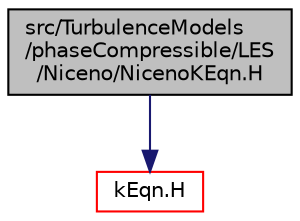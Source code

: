 digraph "src/TurbulenceModels/phaseCompressible/LES/Niceno/NicenoKEqn.H"
{
  bgcolor="transparent";
  edge [fontname="Helvetica",fontsize="10",labelfontname="Helvetica",labelfontsize="10"];
  node [fontname="Helvetica",fontsize="10",shape=record];
  Node0 [label="src/TurbulenceModels\l/phaseCompressible/LES\l/Niceno/NicenoKEqn.H",height=0.2,width=0.4,color="black", fillcolor="grey75", style="filled", fontcolor="black"];
  Node0 -> Node1 [color="midnightblue",fontsize="10",style="solid",fontname="Helvetica"];
  Node1 [label="kEqn.H",height=0.2,width=0.4,color="red",URL="$a17960.html"];
}
